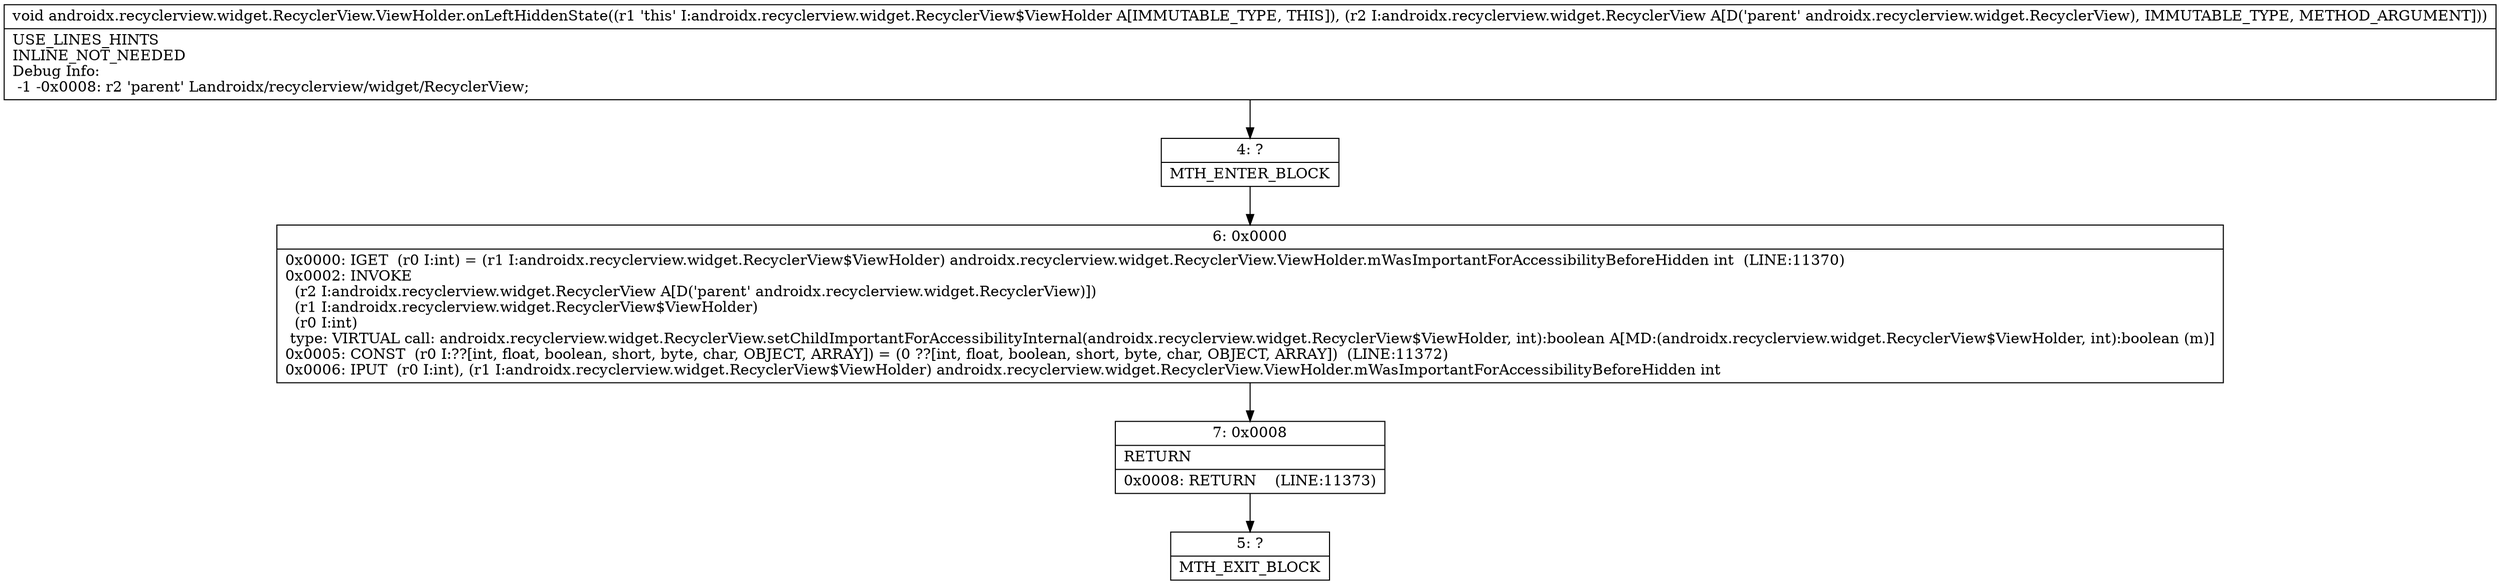 digraph "CFG forandroidx.recyclerview.widget.RecyclerView.ViewHolder.onLeftHiddenState(Landroidx\/recyclerview\/widget\/RecyclerView;)V" {
Node_4 [shape=record,label="{4\:\ ?|MTH_ENTER_BLOCK\l}"];
Node_6 [shape=record,label="{6\:\ 0x0000|0x0000: IGET  (r0 I:int) = (r1 I:androidx.recyclerview.widget.RecyclerView$ViewHolder) androidx.recyclerview.widget.RecyclerView.ViewHolder.mWasImportantForAccessibilityBeforeHidden int  (LINE:11370)\l0x0002: INVOKE  \l  (r2 I:androidx.recyclerview.widget.RecyclerView A[D('parent' androidx.recyclerview.widget.RecyclerView)])\l  (r1 I:androidx.recyclerview.widget.RecyclerView$ViewHolder)\l  (r0 I:int)\l type: VIRTUAL call: androidx.recyclerview.widget.RecyclerView.setChildImportantForAccessibilityInternal(androidx.recyclerview.widget.RecyclerView$ViewHolder, int):boolean A[MD:(androidx.recyclerview.widget.RecyclerView$ViewHolder, int):boolean (m)]\l0x0005: CONST  (r0 I:??[int, float, boolean, short, byte, char, OBJECT, ARRAY]) = (0 ??[int, float, boolean, short, byte, char, OBJECT, ARRAY])  (LINE:11372)\l0x0006: IPUT  (r0 I:int), (r1 I:androidx.recyclerview.widget.RecyclerView$ViewHolder) androidx.recyclerview.widget.RecyclerView.ViewHolder.mWasImportantForAccessibilityBeforeHidden int \l}"];
Node_7 [shape=record,label="{7\:\ 0x0008|RETURN\l|0x0008: RETURN    (LINE:11373)\l}"];
Node_5 [shape=record,label="{5\:\ ?|MTH_EXIT_BLOCK\l}"];
MethodNode[shape=record,label="{void androidx.recyclerview.widget.RecyclerView.ViewHolder.onLeftHiddenState((r1 'this' I:androidx.recyclerview.widget.RecyclerView$ViewHolder A[IMMUTABLE_TYPE, THIS]), (r2 I:androidx.recyclerview.widget.RecyclerView A[D('parent' androidx.recyclerview.widget.RecyclerView), IMMUTABLE_TYPE, METHOD_ARGUMENT]))  | USE_LINES_HINTS\lINLINE_NOT_NEEDED\lDebug Info:\l  \-1 \-0x0008: r2 'parent' Landroidx\/recyclerview\/widget\/RecyclerView;\l}"];
MethodNode -> Node_4;Node_4 -> Node_6;
Node_6 -> Node_7;
Node_7 -> Node_5;
}

